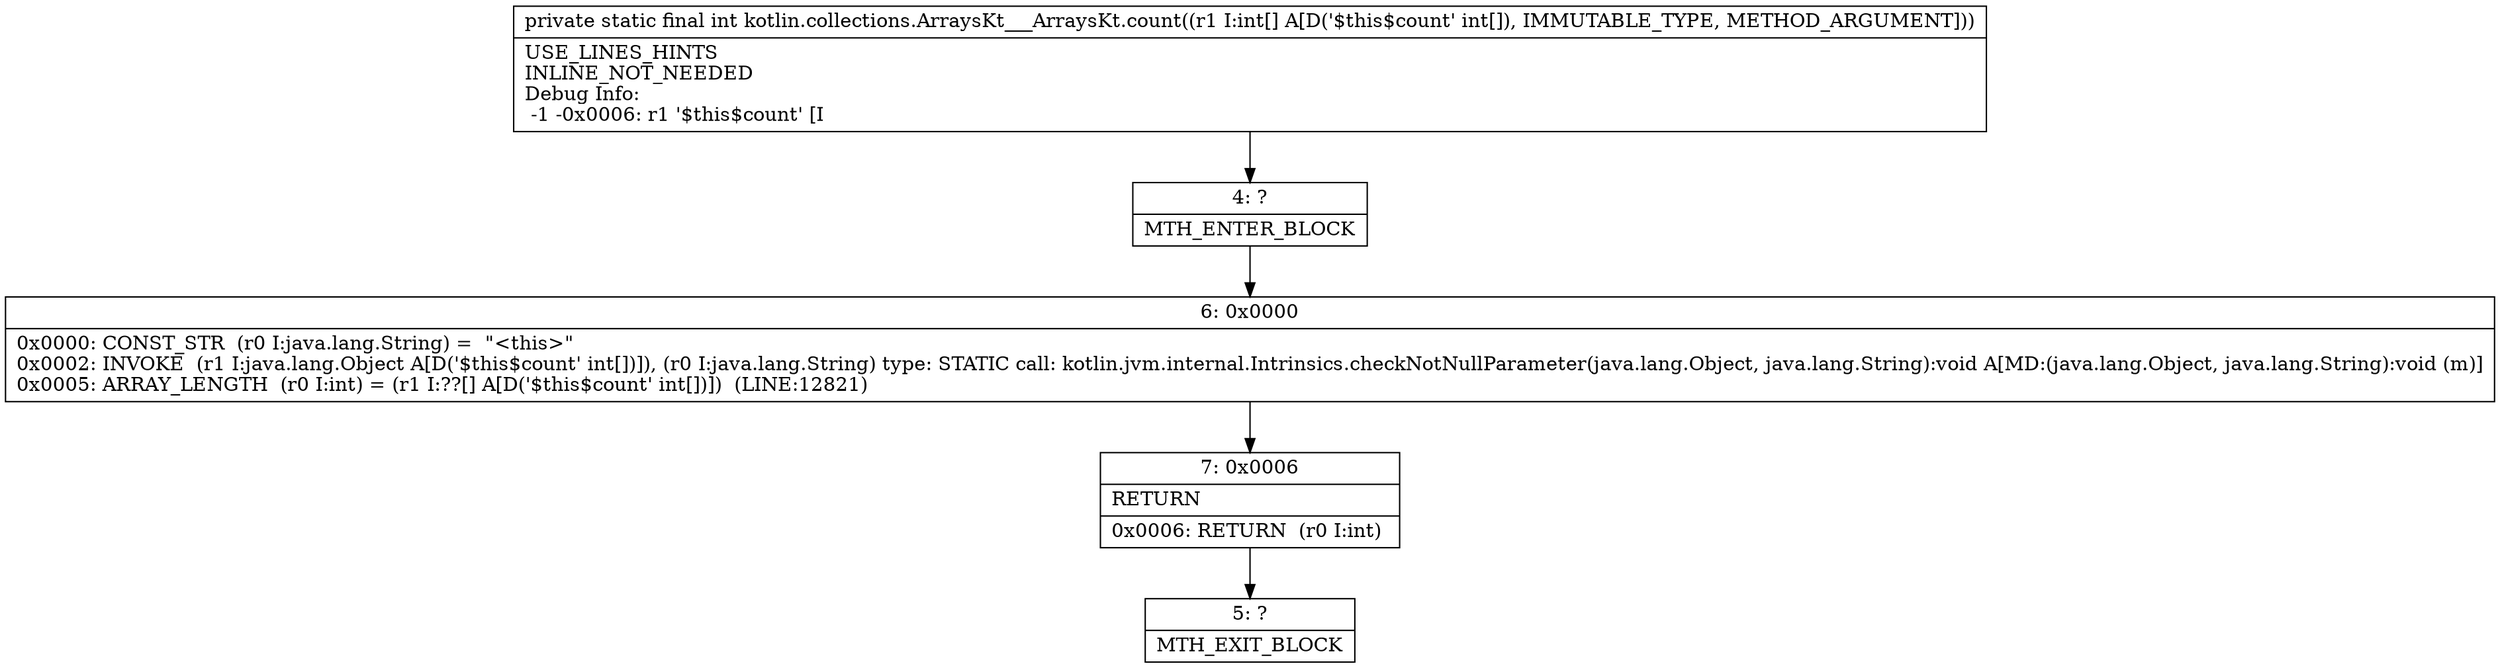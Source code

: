 digraph "CFG forkotlin.collections.ArraysKt___ArraysKt.count([I)I" {
Node_4 [shape=record,label="{4\:\ ?|MTH_ENTER_BLOCK\l}"];
Node_6 [shape=record,label="{6\:\ 0x0000|0x0000: CONST_STR  (r0 I:java.lang.String) =  \"\<this\>\" \l0x0002: INVOKE  (r1 I:java.lang.Object A[D('$this$count' int[])]), (r0 I:java.lang.String) type: STATIC call: kotlin.jvm.internal.Intrinsics.checkNotNullParameter(java.lang.Object, java.lang.String):void A[MD:(java.lang.Object, java.lang.String):void (m)]\l0x0005: ARRAY_LENGTH  (r0 I:int) = (r1 I:??[] A[D('$this$count' int[])])  (LINE:12821)\l}"];
Node_7 [shape=record,label="{7\:\ 0x0006|RETURN\l|0x0006: RETURN  (r0 I:int) \l}"];
Node_5 [shape=record,label="{5\:\ ?|MTH_EXIT_BLOCK\l}"];
MethodNode[shape=record,label="{private static final int kotlin.collections.ArraysKt___ArraysKt.count((r1 I:int[] A[D('$this$count' int[]), IMMUTABLE_TYPE, METHOD_ARGUMENT]))  | USE_LINES_HINTS\lINLINE_NOT_NEEDED\lDebug Info:\l  \-1 \-0x0006: r1 '$this$count' [I\l}"];
MethodNode -> Node_4;Node_4 -> Node_6;
Node_6 -> Node_7;
Node_7 -> Node_5;
}

